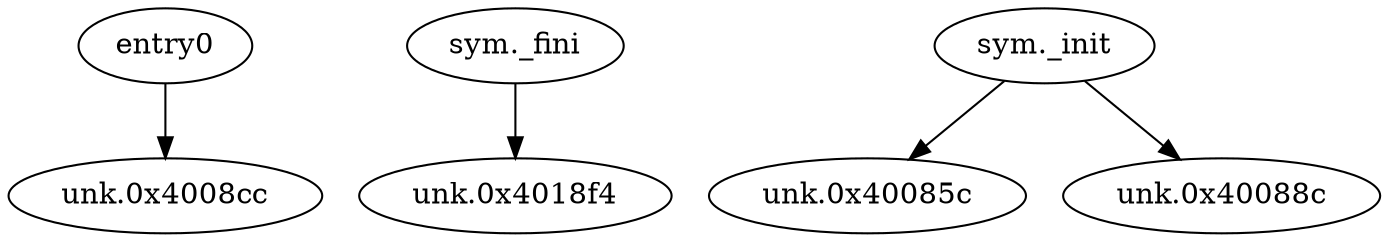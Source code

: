 digraph code {
  "0x004008c0" [label="entry0"];
  "0x004008c0" -> "0x004008cc";
  "0x004008cc" [label="unk.0x4008cc"];
  "0x004018d0" [label="sym._fini"];
  "0x004018d0" -> "0x004018f4";
  "0x004018f4" [label="unk.0x4018f4"];
  "0x00400838" [label="sym._init"];
  "0x00400838" -> "0x0040085c";
  "0x0040085c" [label="unk.0x40085c"];
  "0x00400838" -> "0x0040088c";
  "0x0040088c" [label="unk.0x40088c"];
}